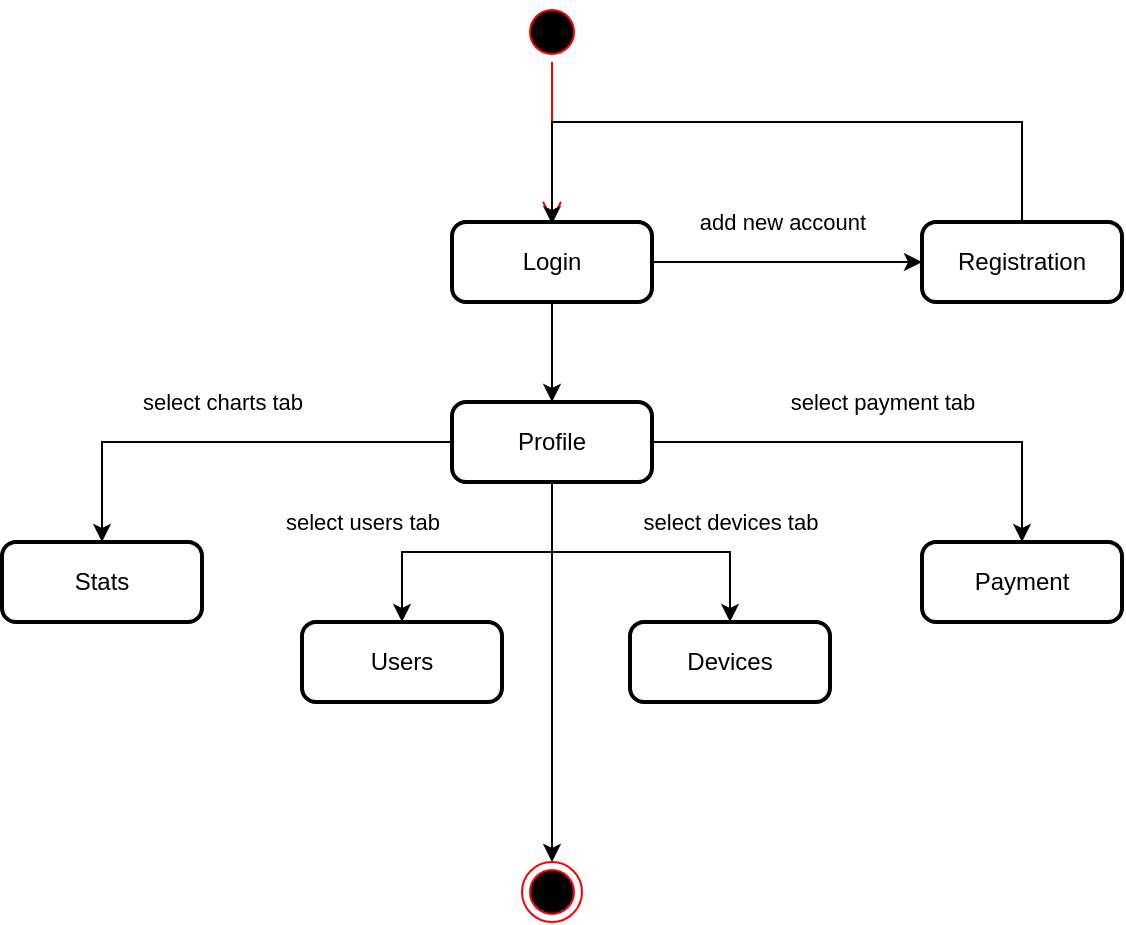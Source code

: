 <mxfile version="13.0.9">
    <diagram id="6hGFLwfOUW9BJ-s0fimq" name="Page-1">
        <mxGraphModel dx="1788" dy="762" grid="1" gridSize="10" guides="1" tooltips="1" connect="1" arrows="1" fold="1" page="1" pageScale="1" pageWidth="827" pageHeight="1169" math="0" shadow="0">
            <root>
                <mxCell id="0"/>
                <mxCell id="1" parent="0"/>
                <mxCell id="3" value="" style="ellipse;html=1;shape=startState;fillColor=#000000;strokeColor=#ff0000;" vertex="1" parent="1">
                    <mxGeometry x="260" y="90" width="30" height="30" as="geometry"/>
                </mxCell>
                <mxCell id="4" value="" style="edgeStyle=orthogonalEdgeStyle;html=1;verticalAlign=bottom;endArrow=open;endSize=8;strokeColor=#ff0000;" edge="1" source="3" parent="1">
                    <mxGeometry relative="1" as="geometry">
                        <mxPoint x="275" y="200" as="targetPoint"/>
                    </mxGeometry>
                </mxCell>
                <mxCell id="10" style="edgeStyle=orthogonalEdgeStyle;rounded=0;orthogonalLoop=1;jettySize=auto;html=1;exitX=0.5;exitY=1;exitDx=0;exitDy=0;" edge="1" parent="1" source="5" target="9">
                    <mxGeometry relative="1" as="geometry"/>
                </mxCell>
                <mxCell id="15" value="add new account" style="edgeStyle=orthogonalEdgeStyle;rounded=0;orthogonalLoop=1;jettySize=auto;html=1;exitX=1;exitY=0.5;exitDx=0;exitDy=0;" edge="1" parent="1" source="5" target="6">
                    <mxGeometry x="-0.037" y="20" relative="1" as="geometry">
                        <mxPoint as="offset"/>
                    </mxGeometry>
                </mxCell>
                <mxCell id="5" value="Login" style="rounded=1;whiteSpace=wrap;html=1;absoluteArcSize=1;arcSize=14;strokeWidth=2;" vertex="1" parent="1">
                    <mxGeometry x="225" y="200" width="100" height="40" as="geometry"/>
                </mxCell>
                <mxCell id="8" style="rounded=0;orthogonalLoop=1;jettySize=auto;html=1;edgeStyle=orthogonalEdgeStyle;" edge="1" parent="1" source="6">
                    <mxGeometry relative="1" as="geometry">
                        <mxPoint x="275" y="201" as="targetPoint"/>
                        <Array as="points">
                            <mxPoint x="510" y="150"/>
                            <mxPoint x="275" y="150"/>
                        </Array>
                    </mxGeometry>
                </mxCell>
                <mxCell id="6" value="Registration" style="rounded=1;whiteSpace=wrap;html=1;absoluteArcSize=1;arcSize=14;strokeWidth=2;" vertex="1" parent="1">
                    <mxGeometry x="460" y="200" width="100" height="40" as="geometry"/>
                </mxCell>
                <mxCell id="16" value="select charts tab" style="edgeStyle=orthogonalEdgeStyle;rounded=0;orthogonalLoop=1;jettySize=auto;html=1;exitX=0;exitY=0.5;exitDx=0;exitDy=0;entryX=0.5;entryY=0;entryDx=0;entryDy=0;" edge="1" parent="1" source="9" target="13">
                    <mxGeometry x="0.022" y="-20" relative="1" as="geometry">
                        <mxPoint as="offset"/>
                    </mxGeometry>
                </mxCell>
                <mxCell id="17" value="select users tab" style="edgeStyle=orthogonalEdgeStyle;rounded=0;orthogonalLoop=1;jettySize=auto;html=1;exitX=0.5;exitY=1;exitDx=0;exitDy=0;entryX=0.5;entryY=0;entryDx=0;entryDy=0;" edge="1" parent="1" source="9" target="12">
                    <mxGeometry x="0.517" y="-25" relative="1" as="geometry">
                        <mxPoint x="5" y="-15" as="offset"/>
                    </mxGeometry>
                </mxCell>
                <mxCell id="18" value="select devices tab" style="edgeStyle=orthogonalEdgeStyle;rounded=0;orthogonalLoop=1;jettySize=auto;html=1;" edge="1" parent="1" source="9" target="11">
                    <mxGeometry x="0.56" y="15" relative="1" as="geometry">
                        <mxPoint x="-15" y="-15" as="offset"/>
                    </mxGeometry>
                </mxCell>
                <mxCell id="19" value="select payment tab" style="edgeStyle=orthogonalEdgeStyle;rounded=0;orthogonalLoop=1;jettySize=auto;html=1;entryX=0.5;entryY=0;entryDx=0;entryDy=0;" edge="1" parent="1" source="9" target="14">
                    <mxGeometry x="-0.021" y="20" relative="1" as="geometry">
                        <mxPoint as="offset"/>
                    </mxGeometry>
                </mxCell>
                <mxCell id="20" style="edgeStyle=orthogonalEdgeStyle;rounded=0;orthogonalLoop=1;jettySize=auto;html=1;" edge="1" parent="1" source="9">
                    <mxGeometry relative="1" as="geometry">
                        <mxPoint x="275" y="520" as="targetPoint"/>
                    </mxGeometry>
                </mxCell>
                <mxCell id="9" value="Profile" style="rounded=1;whiteSpace=wrap;html=1;absoluteArcSize=1;arcSize=14;strokeWidth=2;" vertex="1" parent="1">
                    <mxGeometry x="225" y="290" width="100" height="40" as="geometry"/>
                </mxCell>
                <mxCell id="11" value="Devices" style="rounded=1;whiteSpace=wrap;html=1;absoluteArcSize=1;arcSize=14;strokeWidth=2;" vertex="1" parent="1">
                    <mxGeometry x="314" y="400" width="100" height="40" as="geometry"/>
                </mxCell>
                <mxCell id="12" value="Users" style="rounded=1;whiteSpace=wrap;html=1;absoluteArcSize=1;arcSize=14;strokeWidth=2;" vertex="1" parent="1">
                    <mxGeometry x="150" y="400" width="100" height="40" as="geometry"/>
                </mxCell>
                <mxCell id="13" value="Stats" style="rounded=1;whiteSpace=wrap;html=1;absoluteArcSize=1;arcSize=14;strokeWidth=2;" vertex="1" parent="1">
                    <mxGeometry y="360" width="100" height="40" as="geometry"/>
                </mxCell>
                <mxCell id="14" value="Payment" style="rounded=1;whiteSpace=wrap;html=1;absoluteArcSize=1;arcSize=14;strokeWidth=2;" vertex="1" parent="1">
                    <mxGeometry x="460" y="360" width="100" height="40" as="geometry"/>
                </mxCell>
                <mxCell id="21" value="" style="ellipse;html=1;shape=endState;fillColor=#000000;strokeColor=#ff0000;" vertex="1" parent="1">
                    <mxGeometry x="260" y="520" width="30" height="30" as="geometry"/>
                </mxCell>
            </root>
        </mxGraphModel>
    </diagram>
</mxfile>